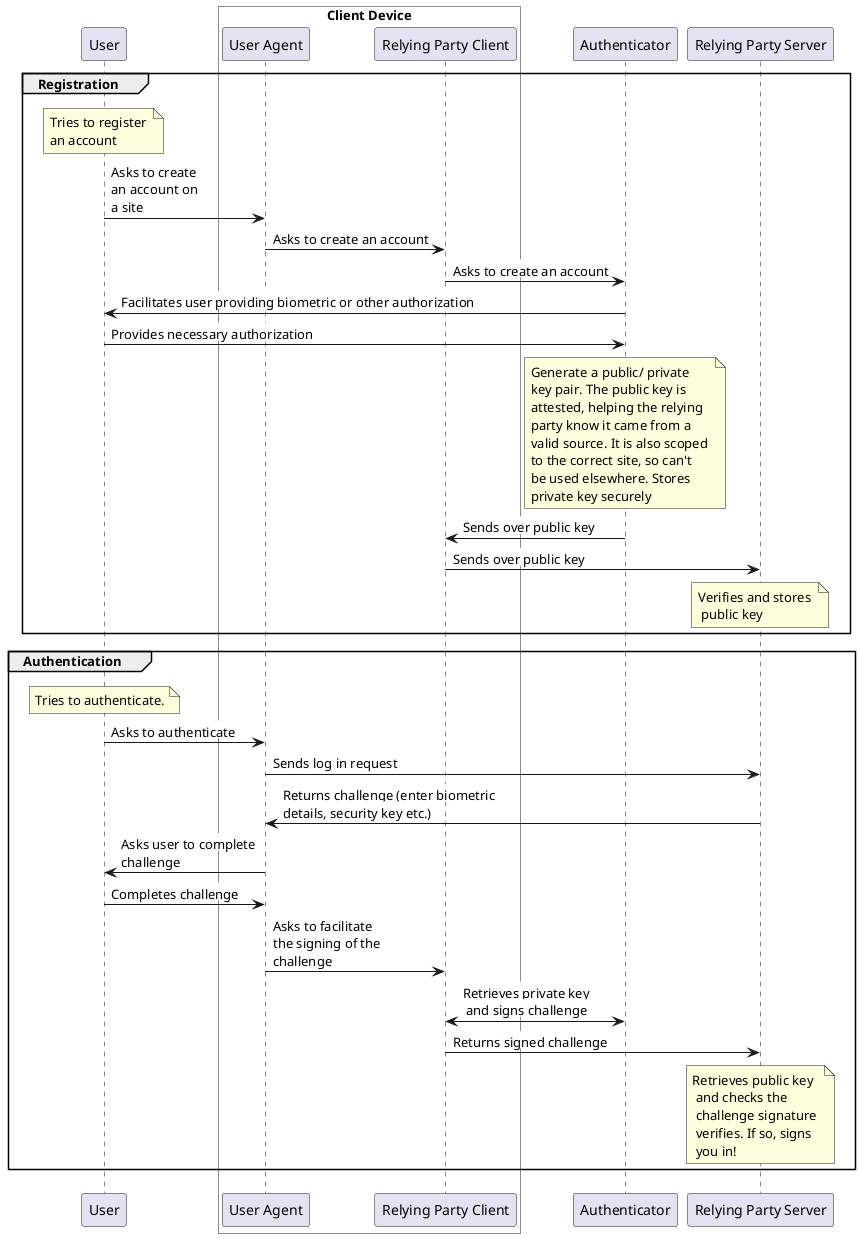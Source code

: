 @startuml

!pragma teoz true
participant "User" as user
box "Client Device" #White
    participant "User Agent" as user_agent
    participant "Relying Party Client" as relying_party_client
end box
participant "Authenticator" as authenticator
participant "Relying Party Server" as relying_party_server

group Registration
    note over user: Tries to register \nan account
    user -> user_agent: <back:white>Asks to create \n<back:white>an account on \n<back:white>a site
    user_agent -> relying_party_client: <back:white>Asks to create an account
    relying_party_client -> authenticator: <back:white>Asks to create an account
    authenticator -> user: <back:white>Facilitates user providing biometric or other authorization
    user -> authenticator: <back:white>Provides necessary authorization
    note over authenticator: Generate a public/ private \nkey pair. The public key is \nattested, helping the relying \nparty know it came from a \nvalid source. It is also scoped \nto the correct site, so can't \nbe used elsewhere. Stores \nprivate key securely
    authenticator -> relying_party_client: <back:white>Sends over public key
    relying_party_client -> relying_party_server: <back:white>Sends over public key
    note over relying_party_server: Verifies and stores \n public key 
end

group Authentication
    note over user: Tries to authenticate.
    user -> user_agent: <back:white>Asks to authenticate
    user_agent -> relying_party_server: <back:white>Sends log in request
    relying_party_server -> user_agent: <back:white>Returns challenge (enter biometric \n<back:white>details, security key etc.)
    user_agent -> user: <back:white>Asks user to complete \n<back:white>challenge
    user -> user_agent: <back:white>Completes challenge
    user_agent -> relying_party_client: Asks to facilitate \nthe signing of the \nchallenge
    relying_party_client <-> authenticator: <back:white>Retrieves private key \n<back:white> and signs challenge
    relying_party_client -> relying_party_server: <back:white>Returns signed challenge
    note over relying_party_server: Retrieves public key \n and checks the \n challenge signature \n verifies. If so, signs \n you in!
end

@enduml
